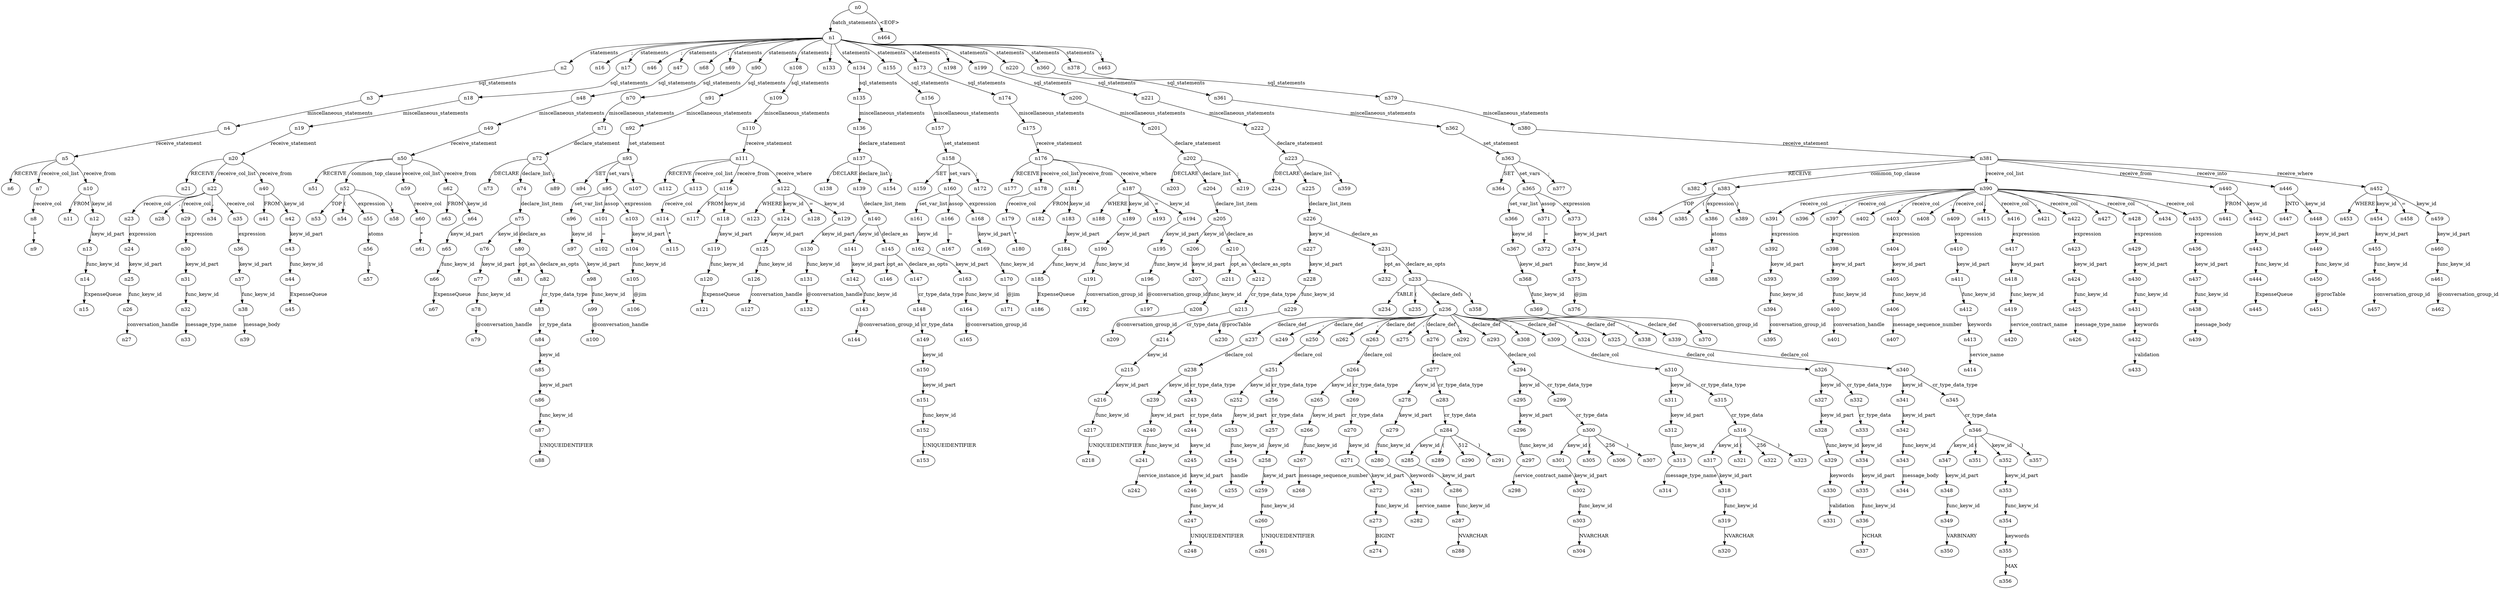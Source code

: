digraph ParseTree {
  n0 -> n1 [label="batch_statements"];
  n1 -> n2 [label="statements"];
  n2 -> n3 [label="sql_statements"];
  n3 -> n4 [label="miscellaneous_statements"];
  n4 -> n5 [label="receive_statement"];
  n5 -> n6 [label="RECEIVE"];
  n5 -> n7 [label="receive_col_list"];
  n7 -> n8 [label="receive_col"];
  n8 -> n9 [label="*"];
  n5 -> n10 [label="receive_from"];
  n10 -> n11 [label="FROM"];
  n10 -> n12 [label="keyw_id"];
  n12 -> n13 [label="keyw_id_part"];
  n13 -> n14 [label="func_keyw_id"];
  n14 -> n15 [label="ExpenseQueue"];
  n1 -> n16 [label=";"];
  n1 -> n17 [label="statements"];
  n17 -> n18 [label="sql_statements"];
  n18 -> n19 [label="miscellaneous_statements"];
  n19 -> n20 [label="receive_statement"];
  n20 -> n21 [label="RECEIVE"];
  n20 -> n22 [label="receive_col_list"];
  n22 -> n23 [label="receive_col"];
  n23 -> n24 [label="expression"];
  n24 -> n25 [label="keyw_id_part"];
  n25 -> n26 [label="func_keyw_id"];
  n26 -> n27 [label="conversation_handle"];
  n22 -> n28 [label=","];
  n22 -> n29 [label="receive_col"];
  n29 -> n30 [label="expression"];
  n30 -> n31 [label="keyw_id_part"];
  n31 -> n32 [label="func_keyw_id"];
  n32 -> n33 [label="message_type_name"];
  n22 -> n34 [label=","];
  n22 -> n35 [label="receive_col"];
  n35 -> n36 [label="expression"];
  n36 -> n37 [label="keyw_id_part"];
  n37 -> n38 [label="func_keyw_id"];
  n38 -> n39 [label="message_body"];
  n20 -> n40 [label="receive_from"];
  n40 -> n41 [label="FROM"];
  n40 -> n42 [label="keyw_id"];
  n42 -> n43 [label="keyw_id_part"];
  n43 -> n44 [label="func_keyw_id"];
  n44 -> n45 [label="ExpenseQueue"];
  n1 -> n46 [label=";"];
  n1 -> n47 [label="statements"];
  n47 -> n48 [label="sql_statements"];
  n48 -> n49 [label="miscellaneous_statements"];
  n49 -> n50 [label="receive_statement"];
  n50 -> n51 [label="RECEIVE"];
  n50 -> n52 [label="common_top_clause"];
  n52 -> n53 [label="TOP"];
  n52 -> n54 [label="("];
  n52 -> n55 [label="expression"];
  n55 -> n56 [label="atoms"];
  n56 -> n57 [label="1"];
  n52 -> n58 [label=")"];
  n50 -> n59 [label="receive_col_list"];
  n59 -> n60 [label="receive_col"];
  n60 -> n61 [label="*"];
  n50 -> n62 [label="receive_from"];
  n62 -> n63 [label="FROM"];
  n62 -> n64 [label="keyw_id"];
  n64 -> n65 [label="keyw_id_part"];
  n65 -> n66 [label="func_keyw_id"];
  n66 -> n67 [label="ExpenseQueue"];
  n1 -> n68 [label=";"];
  n1 -> n69 [label="statements"];
  n69 -> n70 [label="sql_statements"];
  n70 -> n71 [label="miscellaneous_statements"];
  n71 -> n72 [label="declare_statement"];
  n72 -> n73 [label="DECLARE"];
  n72 -> n74 [label="declare_list"];
  n74 -> n75 [label="declare_list_item"];
  n75 -> n76 [label="keyw_id"];
  n76 -> n77 [label="keyw_id_part"];
  n77 -> n78 [label="func_keyw_id"];
  n78 -> n79 [label="@conversation_handle"];
  n75 -> n80 [label="declare_as"];
  n80 -> n81 [label="opt_as"];
  n80 -> n82 [label="declare_as_opts"];
  n82 -> n83 [label="cr_type_data_type"];
  n83 -> n84 [label="cr_type_data"];
  n84 -> n85 [label="keyw_id"];
  n85 -> n86 [label="keyw_id_part"];
  n86 -> n87 [label="func_keyw_id"];
  n87 -> n88 [label="UNIQUEIDENTIFIER"];
  n72 -> n89 [label=";"];
  n1 -> n90 [label="statements"];
  n90 -> n91 [label="sql_statements"];
  n91 -> n92 [label="miscellaneous_statements"];
  n92 -> n93 [label="set_statement"];
  n93 -> n94 [label="SET"];
  n93 -> n95 [label="set_vars"];
  n95 -> n96 [label="set_var_list"];
  n96 -> n97 [label="keyw_id"];
  n97 -> n98 [label="keyw_id_part"];
  n98 -> n99 [label="func_keyw_id"];
  n99 -> n100 [label="@conversation_handle"];
  n95 -> n101 [label="assop"];
  n101 -> n102 [label="="];
  n95 -> n103 [label="expression"];
  n103 -> n104 [label="keyw_id_part"];
  n104 -> n105 [label="func_keyw_id"];
  n105 -> n106 [label="@jim"];
  n93 -> n107 [label=";"];
  n1 -> n108 [label="statements"];
  n108 -> n109 [label="sql_statements"];
  n109 -> n110 [label="miscellaneous_statements"];
  n110 -> n111 [label="receive_statement"];
  n111 -> n112 [label="RECEIVE"];
  n111 -> n113 [label="receive_col_list"];
  n113 -> n114 [label="receive_col"];
  n114 -> n115 [label="*"];
  n111 -> n116 [label="receive_from"];
  n116 -> n117 [label="FROM"];
  n116 -> n118 [label="keyw_id"];
  n118 -> n119 [label="keyw_id_part"];
  n119 -> n120 [label="func_keyw_id"];
  n120 -> n121 [label="ExpenseQueue"];
  n111 -> n122 [label="receive_where"];
  n122 -> n123 [label="WHERE"];
  n122 -> n124 [label="keyw_id"];
  n124 -> n125 [label="keyw_id_part"];
  n125 -> n126 [label="func_keyw_id"];
  n126 -> n127 [label="conversation_handle"];
  n122 -> n128 [label="="];
  n122 -> n129 [label="keyw_id"];
  n129 -> n130 [label="keyw_id_part"];
  n130 -> n131 [label="func_keyw_id"];
  n131 -> n132 [label="@conversation_handle"];
  n1 -> n133 [label=";"];
  n1 -> n134 [label="statements"];
  n134 -> n135 [label="sql_statements"];
  n135 -> n136 [label="miscellaneous_statements"];
  n136 -> n137 [label="declare_statement"];
  n137 -> n138 [label="DECLARE"];
  n137 -> n139 [label="declare_list"];
  n139 -> n140 [label="declare_list_item"];
  n140 -> n141 [label="keyw_id"];
  n141 -> n142 [label="keyw_id_part"];
  n142 -> n143 [label="func_keyw_id"];
  n143 -> n144 [label="@conversation_group_id"];
  n140 -> n145 [label="declare_as"];
  n145 -> n146 [label="opt_as"];
  n145 -> n147 [label="declare_as_opts"];
  n147 -> n148 [label="cr_type_data_type"];
  n148 -> n149 [label="cr_type_data"];
  n149 -> n150 [label="keyw_id"];
  n150 -> n151 [label="keyw_id_part"];
  n151 -> n152 [label="func_keyw_id"];
  n152 -> n153 [label="UNIQUEIDENTIFIER"];
  n137 -> n154 [label=";"];
  n1 -> n155 [label="statements"];
  n155 -> n156 [label="sql_statements"];
  n156 -> n157 [label="miscellaneous_statements"];
  n157 -> n158 [label="set_statement"];
  n158 -> n159 [label="SET"];
  n158 -> n160 [label="set_vars"];
  n160 -> n161 [label="set_var_list"];
  n161 -> n162 [label="keyw_id"];
  n162 -> n163 [label="keyw_id_part"];
  n163 -> n164 [label="func_keyw_id"];
  n164 -> n165 [label="@conversation_group_id"];
  n160 -> n166 [label="assop"];
  n166 -> n167 [label="="];
  n160 -> n168 [label="expression"];
  n168 -> n169 [label="keyw_id_part"];
  n169 -> n170 [label="func_keyw_id"];
  n170 -> n171 [label="@jim"];
  n158 -> n172 [label=";"];
  n1 -> n173 [label="statements"];
  n173 -> n174 [label="sql_statements"];
  n174 -> n175 [label="miscellaneous_statements"];
  n175 -> n176 [label="receive_statement"];
  n176 -> n177 [label="RECEIVE"];
  n176 -> n178 [label="receive_col_list"];
  n178 -> n179 [label="receive_col"];
  n179 -> n180 [label="*"];
  n176 -> n181 [label="receive_from"];
  n181 -> n182 [label="FROM"];
  n181 -> n183 [label="keyw_id"];
  n183 -> n184 [label="keyw_id_part"];
  n184 -> n185 [label="func_keyw_id"];
  n185 -> n186 [label="ExpenseQueue"];
  n176 -> n187 [label="receive_where"];
  n187 -> n188 [label="WHERE"];
  n187 -> n189 [label="keyw_id"];
  n189 -> n190 [label="keyw_id_part"];
  n190 -> n191 [label="func_keyw_id"];
  n191 -> n192 [label="conversation_group_id"];
  n187 -> n193 [label="="];
  n187 -> n194 [label="keyw_id"];
  n194 -> n195 [label="keyw_id_part"];
  n195 -> n196 [label="func_keyw_id"];
  n196 -> n197 [label="@conversation_group_id"];
  n1 -> n198 [label=";"];
  n1 -> n199 [label="statements"];
  n199 -> n200 [label="sql_statements"];
  n200 -> n201 [label="miscellaneous_statements"];
  n201 -> n202 [label="declare_statement"];
  n202 -> n203 [label="DECLARE"];
  n202 -> n204 [label="declare_list"];
  n204 -> n205 [label="declare_list_item"];
  n205 -> n206 [label="keyw_id"];
  n206 -> n207 [label="keyw_id_part"];
  n207 -> n208 [label="func_keyw_id"];
  n208 -> n209 [label="@conversation_group_id"];
  n205 -> n210 [label="declare_as"];
  n210 -> n211 [label="opt_as"];
  n210 -> n212 [label="declare_as_opts"];
  n212 -> n213 [label="cr_type_data_type"];
  n213 -> n214 [label="cr_type_data"];
  n214 -> n215 [label="keyw_id"];
  n215 -> n216 [label="keyw_id_part"];
  n216 -> n217 [label="func_keyw_id"];
  n217 -> n218 [label="UNIQUEIDENTIFIER"];
  n202 -> n219 [label=";"];
  n1 -> n220 [label="statements"];
  n220 -> n221 [label="sql_statements"];
  n221 -> n222 [label="miscellaneous_statements"];
  n222 -> n223 [label="declare_statement"];
  n223 -> n224 [label="DECLARE"];
  n223 -> n225 [label="declare_list"];
  n225 -> n226 [label="declare_list_item"];
  n226 -> n227 [label="keyw_id"];
  n227 -> n228 [label="keyw_id_part"];
  n228 -> n229 [label="func_keyw_id"];
  n229 -> n230 [label="@procTable"];
  n226 -> n231 [label="declare_as"];
  n231 -> n232 [label="opt_as"];
  n231 -> n233 [label="declare_as_opts"];
  n233 -> n234 [label="TABLE"];
  n233 -> n235 [label="("];
  n233 -> n236 [label="declare_defs"];
  n236 -> n237 [label="declare_def"];
  n237 -> n238 [label="declare_col"];
  n238 -> n239 [label="keyw_id"];
  n239 -> n240 [label="keyw_id_part"];
  n240 -> n241 [label="func_keyw_id"];
  n241 -> n242 [label="service_instance_id"];
  n238 -> n243 [label="cr_type_data_type"];
  n243 -> n244 [label="cr_type_data"];
  n244 -> n245 [label="keyw_id"];
  n245 -> n246 [label="keyw_id_part"];
  n246 -> n247 [label="func_keyw_id"];
  n247 -> n248 [label="UNIQUEIDENTIFIER"];
  n236 -> n249 [label=","];
  n236 -> n250 [label="declare_def"];
  n250 -> n251 [label="declare_col"];
  n251 -> n252 [label="keyw_id"];
  n252 -> n253 [label="keyw_id_part"];
  n253 -> n254 [label="func_keyw_id"];
  n254 -> n255 [label="handle"];
  n251 -> n256 [label="cr_type_data_type"];
  n256 -> n257 [label="cr_type_data"];
  n257 -> n258 [label="keyw_id"];
  n258 -> n259 [label="keyw_id_part"];
  n259 -> n260 [label="func_keyw_id"];
  n260 -> n261 [label="UNIQUEIDENTIFIER"];
  n236 -> n262 [label=","];
  n236 -> n263 [label="declare_def"];
  n263 -> n264 [label="declare_col"];
  n264 -> n265 [label="keyw_id"];
  n265 -> n266 [label="keyw_id_part"];
  n266 -> n267 [label="func_keyw_id"];
  n267 -> n268 [label="message_sequence_number"];
  n264 -> n269 [label="cr_type_data_type"];
  n269 -> n270 [label="cr_type_data"];
  n270 -> n271 [label="keyw_id"];
  n271 -> n272 [label="keyw_id_part"];
  n272 -> n273 [label="func_keyw_id"];
  n273 -> n274 [label="BIGINT"];
  n236 -> n275 [label=","];
  n236 -> n276 [label="declare_def"];
  n276 -> n277 [label="declare_col"];
  n277 -> n278 [label="keyw_id"];
  n278 -> n279 [label="keyw_id_part"];
  n279 -> n280 [label="func_keyw_id"];
  n280 -> n281 [label="keywords"];
  n281 -> n282 [label="service_name"];
  n277 -> n283 [label="cr_type_data_type"];
  n283 -> n284 [label="cr_type_data"];
  n284 -> n285 [label="keyw_id"];
  n285 -> n286 [label="keyw_id_part"];
  n286 -> n287 [label="func_keyw_id"];
  n287 -> n288 [label="NVARCHAR"];
  n284 -> n289 [label="("];
  n284 -> n290 [label="512"];
  n284 -> n291 [label=")"];
  n236 -> n292 [label=","];
  n236 -> n293 [label="declare_def"];
  n293 -> n294 [label="declare_col"];
  n294 -> n295 [label="keyw_id"];
  n295 -> n296 [label="keyw_id_part"];
  n296 -> n297 [label="func_keyw_id"];
  n297 -> n298 [label="service_contract_name"];
  n294 -> n299 [label="cr_type_data_type"];
  n299 -> n300 [label="cr_type_data"];
  n300 -> n301 [label="keyw_id"];
  n301 -> n302 [label="keyw_id_part"];
  n302 -> n303 [label="func_keyw_id"];
  n303 -> n304 [label="NVARCHAR"];
  n300 -> n305 [label="("];
  n300 -> n306 [label="256"];
  n300 -> n307 [label=")"];
  n236 -> n308 [label=","];
  n236 -> n309 [label="declare_def"];
  n309 -> n310 [label="declare_col"];
  n310 -> n311 [label="keyw_id"];
  n311 -> n312 [label="keyw_id_part"];
  n312 -> n313 [label="func_keyw_id"];
  n313 -> n314 [label="message_type_name"];
  n310 -> n315 [label="cr_type_data_type"];
  n315 -> n316 [label="cr_type_data"];
  n316 -> n317 [label="keyw_id"];
  n317 -> n318 [label="keyw_id_part"];
  n318 -> n319 [label="func_keyw_id"];
  n319 -> n320 [label="NVARCHAR"];
  n316 -> n321 [label="("];
  n316 -> n322 [label="256"];
  n316 -> n323 [label=")"];
  n236 -> n324 [label=","];
  n236 -> n325 [label="declare_def"];
  n325 -> n326 [label="declare_col"];
  n326 -> n327 [label="keyw_id"];
  n327 -> n328 [label="keyw_id_part"];
  n328 -> n329 [label="func_keyw_id"];
  n329 -> n330 [label="keywords"];
  n330 -> n331 [label="validation"];
  n326 -> n332 [label="cr_type_data_type"];
  n332 -> n333 [label="cr_type_data"];
  n333 -> n334 [label="keyw_id"];
  n334 -> n335 [label="keyw_id_part"];
  n335 -> n336 [label="func_keyw_id"];
  n336 -> n337 [label="NCHAR"];
  n236 -> n338 [label=","];
  n236 -> n339 [label="declare_def"];
  n339 -> n340 [label="declare_col"];
  n340 -> n341 [label="keyw_id"];
  n341 -> n342 [label="keyw_id_part"];
  n342 -> n343 [label="func_keyw_id"];
  n343 -> n344 [label="message_body"];
  n340 -> n345 [label="cr_type_data_type"];
  n345 -> n346 [label="cr_type_data"];
  n346 -> n347 [label="keyw_id"];
  n347 -> n348 [label="keyw_id_part"];
  n348 -> n349 [label="func_keyw_id"];
  n349 -> n350 [label="VARBINARY"];
  n346 -> n351 [label="("];
  n346 -> n352 [label="keyw_id"];
  n352 -> n353 [label="keyw_id_part"];
  n353 -> n354 [label="func_keyw_id"];
  n354 -> n355 [label="keywords"];
  n355 -> n356 [label="MAX"];
  n346 -> n357 [label=")"];
  n233 -> n358 [label=")"];
  n223 -> n359 [label=";"];
  n1 -> n360 [label="statements"];
  n360 -> n361 [label="sql_statements"];
  n361 -> n362 [label="miscellaneous_statements"];
  n362 -> n363 [label="set_statement"];
  n363 -> n364 [label="SET"];
  n363 -> n365 [label="set_vars"];
  n365 -> n366 [label="set_var_list"];
  n366 -> n367 [label="keyw_id"];
  n367 -> n368 [label="keyw_id_part"];
  n368 -> n369 [label="func_keyw_id"];
  n369 -> n370 [label="@conversation_group_id"];
  n365 -> n371 [label="assop"];
  n371 -> n372 [label="="];
  n365 -> n373 [label="expression"];
  n373 -> n374 [label="keyw_id_part"];
  n374 -> n375 [label="func_keyw_id"];
  n375 -> n376 [label="@jim"];
  n363 -> n377 [label=";"];
  n1 -> n378 [label="statements"];
  n378 -> n379 [label="sql_statements"];
  n379 -> n380 [label="miscellaneous_statements"];
  n380 -> n381 [label="receive_statement"];
  n381 -> n382 [label="RECEIVE"];
  n381 -> n383 [label="common_top_clause"];
  n383 -> n384 [label="TOP"];
  n383 -> n385 [label="("];
  n383 -> n386 [label="expression"];
  n386 -> n387 [label="atoms"];
  n387 -> n388 [label="1"];
  n383 -> n389 [label=")"];
  n381 -> n390 [label="receive_col_list"];
  n390 -> n391 [label="receive_col"];
  n391 -> n392 [label="expression"];
  n392 -> n393 [label="keyw_id_part"];
  n393 -> n394 [label="func_keyw_id"];
  n394 -> n395 [label="conversation_group_id"];
  n390 -> n396 [label=","];
  n390 -> n397 [label="receive_col"];
  n397 -> n398 [label="expression"];
  n398 -> n399 [label="keyw_id_part"];
  n399 -> n400 [label="func_keyw_id"];
  n400 -> n401 [label="conversation_handle"];
  n390 -> n402 [label=","];
  n390 -> n403 [label="receive_col"];
  n403 -> n404 [label="expression"];
  n404 -> n405 [label="keyw_id_part"];
  n405 -> n406 [label="func_keyw_id"];
  n406 -> n407 [label="message_sequence_number"];
  n390 -> n408 [label=","];
  n390 -> n409 [label="receive_col"];
  n409 -> n410 [label="expression"];
  n410 -> n411 [label="keyw_id_part"];
  n411 -> n412 [label="func_keyw_id"];
  n412 -> n413 [label="keywords"];
  n413 -> n414 [label="service_name"];
  n390 -> n415 [label=","];
  n390 -> n416 [label="receive_col"];
  n416 -> n417 [label="expression"];
  n417 -> n418 [label="keyw_id_part"];
  n418 -> n419 [label="func_keyw_id"];
  n419 -> n420 [label="service_contract_name"];
  n390 -> n421 [label=","];
  n390 -> n422 [label="receive_col"];
  n422 -> n423 [label="expression"];
  n423 -> n424 [label="keyw_id_part"];
  n424 -> n425 [label="func_keyw_id"];
  n425 -> n426 [label="message_type_name"];
  n390 -> n427 [label=","];
  n390 -> n428 [label="receive_col"];
  n428 -> n429 [label="expression"];
  n429 -> n430 [label="keyw_id_part"];
  n430 -> n431 [label="func_keyw_id"];
  n431 -> n432 [label="keywords"];
  n432 -> n433 [label="validation"];
  n390 -> n434 [label=","];
  n390 -> n435 [label="receive_col"];
  n435 -> n436 [label="expression"];
  n436 -> n437 [label="keyw_id_part"];
  n437 -> n438 [label="func_keyw_id"];
  n438 -> n439 [label="message_body"];
  n381 -> n440 [label="receive_from"];
  n440 -> n441 [label="FROM"];
  n440 -> n442 [label="keyw_id"];
  n442 -> n443 [label="keyw_id_part"];
  n443 -> n444 [label="func_keyw_id"];
  n444 -> n445 [label="ExpenseQueue"];
  n381 -> n446 [label="receive_into"];
  n446 -> n447 [label="INTO"];
  n446 -> n448 [label="keyw_id"];
  n448 -> n449 [label="keyw_id_part"];
  n449 -> n450 [label="func_keyw_id"];
  n450 -> n451 [label="@procTable"];
  n381 -> n452 [label="receive_where"];
  n452 -> n453 [label="WHERE"];
  n452 -> n454 [label="keyw_id"];
  n454 -> n455 [label="keyw_id_part"];
  n455 -> n456 [label="func_keyw_id"];
  n456 -> n457 [label="conversation_group_id"];
  n452 -> n458 [label="="];
  n452 -> n459 [label="keyw_id"];
  n459 -> n460 [label="keyw_id_part"];
  n460 -> n461 [label="func_keyw_id"];
  n461 -> n462 [label="@conversation_group_id"];
  n1 -> n463 [label=";"];
  n0 -> n464 [label="<EOF>"];
}